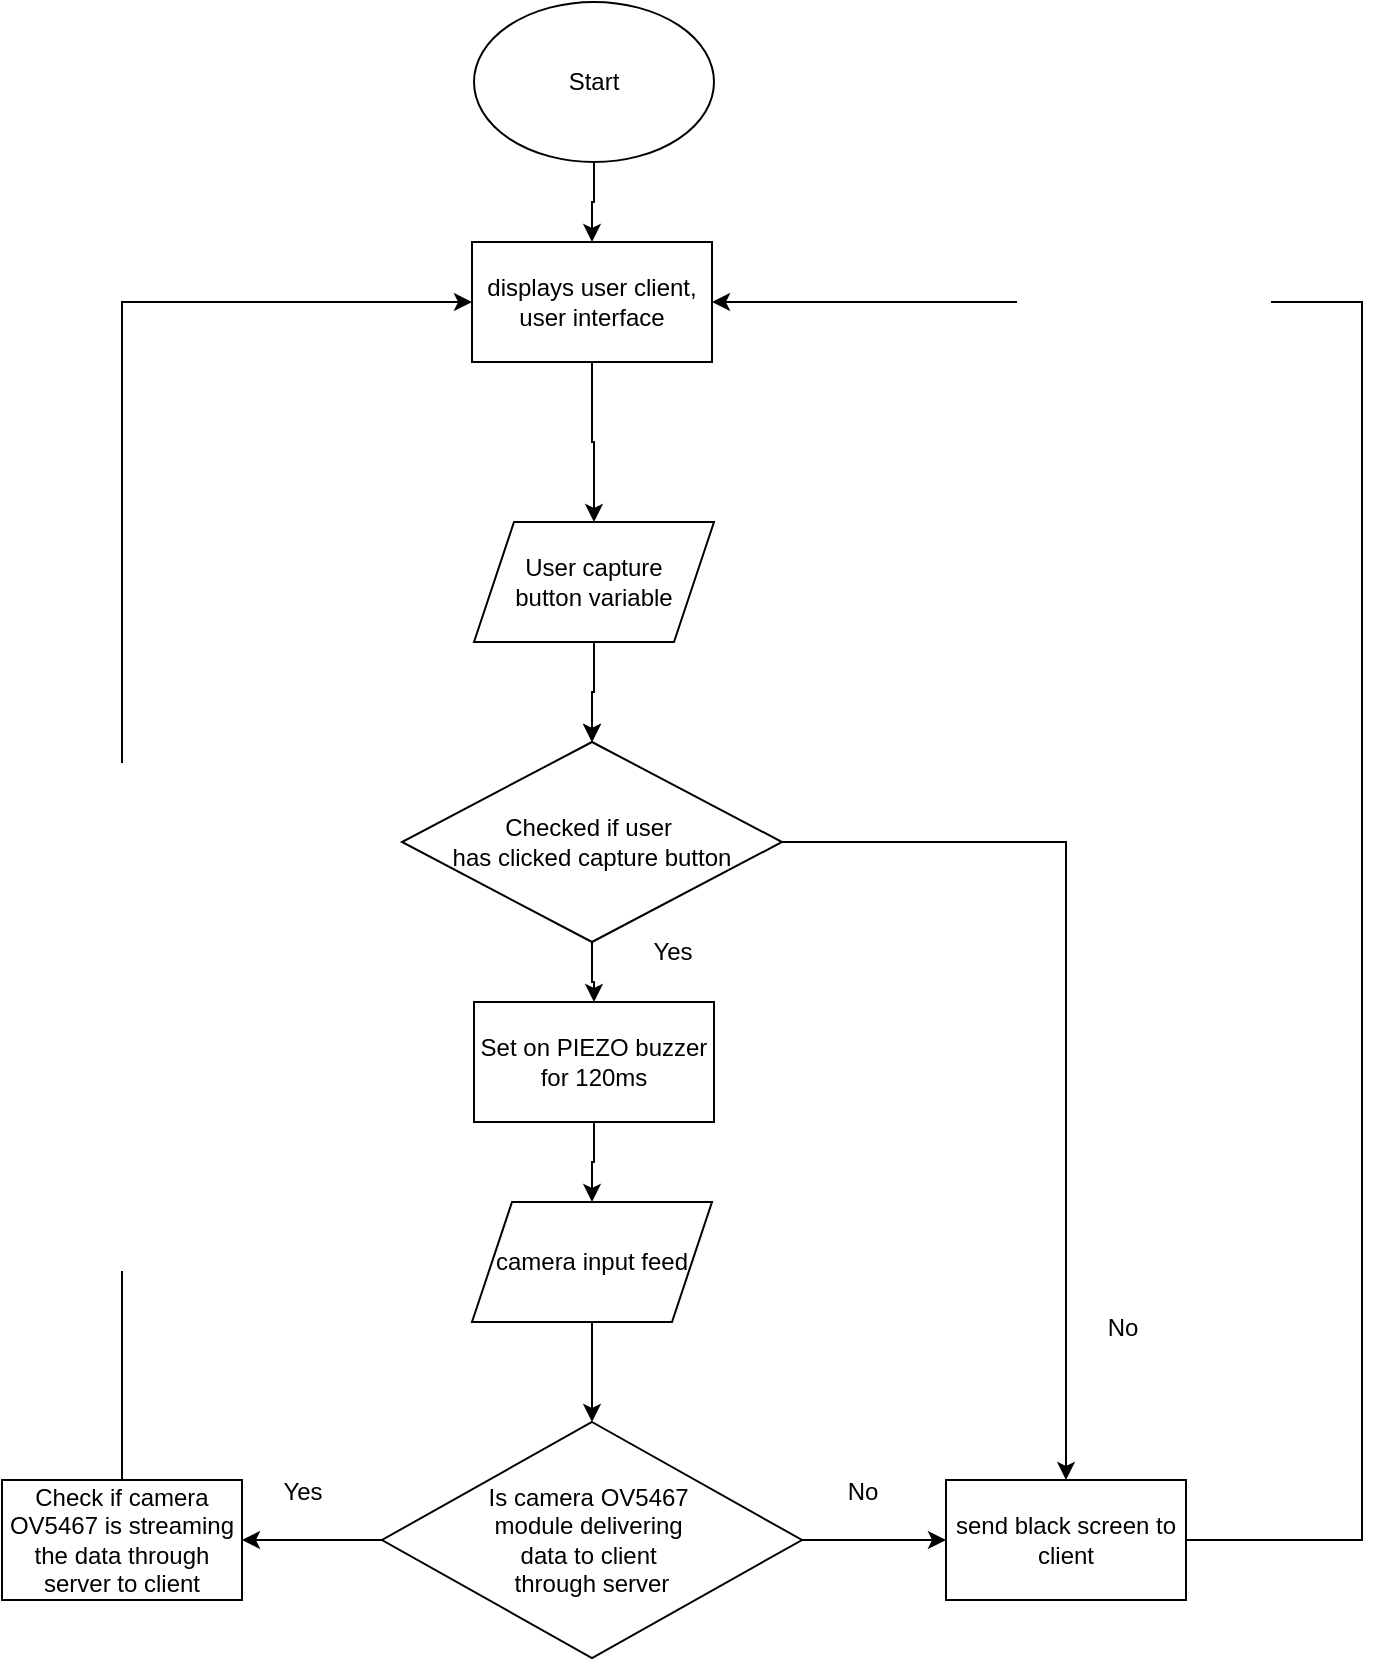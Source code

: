 <mxfile version="28.1.1">
  <diagram id="C5RBs43oDa-KdzZeNtuy" name="Page-1">
    <mxGraphModel dx="1301" dy="1897" grid="1" gridSize="10" guides="1" tooltips="1" connect="1" arrows="1" fold="1" page="1" pageScale="1" pageWidth="827" pageHeight="1169" math="0" shadow="0">
      <root>
        <mxCell id="WIyWlLk6GJQsqaUBKTNV-0" />
        <mxCell id="WIyWlLk6GJQsqaUBKTNV-1" parent="WIyWlLk6GJQsqaUBKTNV-0" />
        <mxCell id="h22V9gT1QqcYALshdc7c-2" style="edgeStyle=orthogonalEdgeStyle;rounded=0;orthogonalLoop=1;jettySize=auto;html=1;exitX=0.5;exitY=1;exitDx=0;exitDy=0;entryX=0.5;entryY=0;entryDx=0;entryDy=0;" parent="WIyWlLk6GJQsqaUBKTNV-1" source="h22V9gT1QqcYALshdc7c-19" target="h22V9gT1QqcYALshdc7c-23" edge="1">
          <mxGeometry relative="1" as="geometry">
            <mxPoint x="336" y="80" as="targetPoint" />
            <mxPoint x="330" y="30" as="sourcePoint" />
          </mxGeometry>
        </mxCell>
        <mxCell id="h22V9gT1QqcYALshdc7c-44" style="edgeStyle=orthogonalEdgeStyle;rounded=0;orthogonalLoop=1;jettySize=auto;html=1;entryX=0;entryY=0.5;entryDx=0;entryDy=0;" parent="WIyWlLk6GJQsqaUBKTNV-1" source="h22V9gT1QqcYALshdc7c-3" target="h22V9gT1QqcYALshdc7c-23" edge="1">
          <mxGeometry relative="1" as="geometry">
            <Array as="points">
              <mxPoint x="100" y="-310" />
            </Array>
          </mxGeometry>
        </mxCell>
        <mxCell id="h22V9gT1QqcYALshdc7c-3" value="Check if camera OV5467&amp;nbsp;is streaming the data through server to client" style="rounded=0;whiteSpace=wrap;html=1;" parent="WIyWlLk6GJQsqaUBKTNV-1" vertex="1">
          <mxGeometry x="40" y="279" width="120" height="60" as="geometry" />
        </mxCell>
        <mxCell id="h22V9gT1QqcYALshdc7c-22" style="edgeStyle=orthogonalEdgeStyle;rounded=0;orthogonalLoop=1;jettySize=auto;html=1;" parent="WIyWlLk6GJQsqaUBKTNV-1" source="h22V9gT1QqcYALshdc7c-6" target="h22V9gT1QqcYALshdc7c-17" edge="1">
          <mxGeometry relative="1" as="geometry" />
        </mxCell>
        <mxCell id="h22V9gT1QqcYALshdc7c-41" style="edgeStyle=orthogonalEdgeStyle;rounded=0;orthogonalLoop=1;jettySize=auto;html=1;entryX=0.5;entryY=0;entryDx=0;entryDy=0;" parent="WIyWlLk6GJQsqaUBKTNV-1" source="h22V9gT1QqcYALshdc7c-6" target="h22V9gT1QqcYALshdc7c-39" edge="1">
          <mxGeometry relative="1" as="geometry" />
        </mxCell>
        <mxCell id="h22V9gT1QqcYALshdc7c-6" value="Checked if user&amp;nbsp;&lt;div&gt;has clicked capture button&lt;/div&gt;" style="rhombus;whiteSpace=wrap;html=1;" parent="WIyWlLk6GJQsqaUBKTNV-1" vertex="1">
          <mxGeometry x="240" y="-90" width="190" height="100" as="geometry" />
        </mxCell>
        <mxCell id="h22V9gT1QqcYALshdc7c-15" style="edgeStyle=orthogonalEdgeStyle;rounded=0;orthogonalLoop=1;jettySize=auto;html=1;" parent="WIyWlLk6GJQsqaUBKTNV-1" source="h22V9gT1QqcYALshdc7c-8" target="h22V9gT1QqcYALshdc7c-17" edge="1">
          <mxGeometry relative="1" as="geometry">
            <mxPoint x="570" y="290" as="targetPoint" />
          </mxGeometry>
        </mxCell>
        <mxCell id="h22V9gT1QqcYALshdc7c-45" style="edgeStyle=orthogonalEdgeStyle;rounded=0;orthogonalLoop=1;jettySize=auto;html=1;entryX=1;entryY=0.5;entryDx=0;entryDy=0;" parent="WIyWlLk6GJQsqaUBKTNV-1" source="h22V9gT1QqcYALshdc7c-8" target="h22V9gT1QqcYALshdc7c-3" edge="1">
          <mxGeometry relative="1" as="geometry" />
        </mxCell>
        <mxCell id="h22V9gT1QqcYALshdc7c-8" value="&lt;div&gt;Is camera OV5467&amp;nbsp;&lt;/div&gt;&lt;div&gt;module delivering&amp;nbsp;&lt;/div&gt;&lt;div&gt;data to client&amp;nbsp;&lt;/div&gt;&lt;div&gt;through server&lt;/div&gt;" style="rhombus;whiteSpace=wrap;html=1;" parent="WIyWlLk6GJQsqaUBKTNV-1" vertex="1">
          <mxGeometry x="230" y="250" width="210" height="118" as="geometry" />
        </mxCell>
        <mxCell id="h22V9gT1QqcYALshdc7c-14" value="Yes" style="text;html=1;align=center;verticalAlign=middle;resizable=0;points=[];autosize=1;strokeColor=none;fillColor=none;" parent="WIyWlLk6GJQsqaUBKTNV-1" vertex="1">
          <mxGeometry x="355" width="40" height="30" as="geometry" />
        </mxCell>
        <mxCell id="h22V9gT1QqcYALshdc7c-16" value="No" style="text;html=1;align=center;verticalAlign=middle;resizable=0;points=[];autosize=1;strokeColor=none;fillColor=none;" parent="WIyWlLk6GJQsqaUBKTNV-1" vertex="1">
          <mxGeometry x="580" y="188" width="40" height="30" as="geometry" />
        </mxCell>
        <mxCell id="h22V9gT1QqcYALshdc7c-37" style="edgeStyle=orthogonalEdgeStyle;rounded=0;orthogonalLoop=1;jettySize=auto;html=1;entryX=1;entryY=0.5;entryDx=0;entryDy=0;" parent="WIyWlLk6GJQsqaUBKTNV-1" source="h22V9gT1QqcYALshdc7c-17" target="h22V9gT1QqcYALshdc7c-23" edge="1">
          <mxGeometry relative="1" as="geometry">
            <Array as="points">
              <mxPoint x="720" y="309" />
              <mxPoint x="720" y="-310" />
            </Array>
          </mxGeometry>
        </mxCell>
        <mxCell id="h22V9gT1QqcYALshdc7c-17" value="send black screen to client" style="rounded=0;whiteSpace=wrap;html=1;" parent="WIyWlLk6GJQsqaUBKTNV-1" vertex="1">
          <mxGeometry x="512" y="279" width="120" height="60" as="geometry" />
        </mxCell>
        <mxCell id="h22V9gT1QqcYALshdc7c-19" value="Start" style="ellipse;whiteSpace=wrap;html=1;" parent="WIyWlLk6GJQsqaUBKTNV-1" vertex="1">
          <mxGeometry x="276" y="-460" width="120" height="80" as="geometry" />
        </mxCell>
        <mxCell id="h22V9gT1QqcYALshdc7c-24" style="edgeStyle=orthogonalEdgeStyle;rounded=0;orthogonalLoop=1;jettySize=auto;html=1;" parent="WIyWlLk6GJQsqaUBKTNV-1" source="h22V9gT1QqcYALshdc7c-33" target="h22V9gT1QqcYALshdc7c-6" edge="1">
          <mxGeometry relative="1" as="geometry" />
        </mxCell>
        <mxCell id="h22V9gT1QqcYALshdc7c-23" value="displays user client,&lt;div&gt;user interface&lt;/div&gt;" style="rounded=0;whiteSpace=wrap;html=1;" parent="WIyWlLk6GJQsqaUBKTNV-1" vertex="1">
          <mxGeometry x="275" y="-340" width="120" height="60" as="geometry" />
        </mxCell>
        <mxCell id="h22V9gT1QqcYALshdc7c-32" style="edgeStyle=orthogonalEdgeStyle;rounded=0;orthogonalLoop=1;jettySize=auto;html=1;entryX=0.5;entryY=0;entryDx=0;entryDy=0;" parent="WIyWlLk6GJQsqaUBKTNV-1" source="h22V9gT1QqcYALshdc7c-28" target="h22V9gT1QqcYALshdc7c-8" edge="1">
          <mxGeometry relative="1" as="geometry" />
        </mxCell>
        <mxCell id="h22V9gT1QqcYALshdc7c-28" value="camera input feed" style="shape=parallelogram;perimeter=parallelogramPerimeter;whiteSpace=wrap;html=1;fixedSize=1;" parent="WIyWlLk6GJQsqaUBKTNV-1" vertex="1">
          <mxGeometry x="275" y="140" width="120" height="60" as="geometry" />
        </mxCell>
        <mxCell id="h22V9gT1QqcYALshdc7c-34" style="edgeStyle=orthogonalEdgeStyle;rounded=0;orthogonalLoop=1;jettySize=auto;html=1;entryX=0.5;entryY=0;entryDx=0;entryDy=0;" parent="WIyWlLk6GJQsqaUBKTNV-1" source="h22V9gT1QqcYALshdc7c-33" target="h22V9gT1QqcYALshdc7c-6" edge="1">
          <mxGeometry relative="1" as="geometry" />
        </mxCell>
        <mxCell id="h22V9gT1QqcYALshdc7c-35" value="" style="edgeStyle=orthogonalEdgeStyle;rounded=0;orthogonalLoop=1;jettySize=auto;html=1;" parent="WIyWlLk6GJQsqaUBKTNV-1" source="h22V9gT1QqcYALshdc7c-23" target="h22V9gT1QqcYALshdc7c-33" edge="1">
          <mxGeometry relative="1" as="geometry">
            <mxPoint x="335" y="-280" as="sourcePoint" />
            <mxPoint x="336" y="-10" as="targetPoint" />
          </mxGeometry>
        </mxCell>
        <mxCell id="h22V9gT1QqcYALshdc7c-33" value="User capture &lt;br&gt;button variable" style="shape=parallelogram;perimeter=parallelogramPerimeter;whiteSpace=wrap;html=1;fixedSize=1;" parent="WIyWlLk6GJQsqaUBKTNV-1" vertex="1">
          <mxGeometry x="276" y="-200" width="120" height="60" as="geometry" />
        </mxCell>
        <mxCell id="h22V9gT1QqcYALshdc7c-42" style="edgeStyle=orthogonalEdgeStyle;rounded=0;orthogonalLoop=1;jettySize=auto;html=1;" parent="WIyWlLk6GJQsqaUBKTNV-1" source="h22V9gT1QqcYALshdc7c-39" target="h22V9gT1QqcYALshdc7c-28" edge="1">
          <mxGeometry relative="1" as="geometry" />
        </mxCell>
        <mxCell id="h22V9gT1QqcYALshdc7c-39" value="Set on PIEZO buzzer for 120ms" style="rounded=0;whiteSpace=wrap;html=1;" parent="WIyWlLk6GJQsqaUBKTNV-1" vertex="1">
          <mxGeometry x="276" y="40" width="120" height="60" as="geometry" />
        </mxCell>
        <mxCell id="h22V9gT1QqcYALshdc7c-46" value="Yes" style="text;html=1;align=center;verticalAlign=middle;resizable=0;points=[];autosize=1;strokeColor=none;fillColor=none;" parent="WIyWlLk6GJQsqaUBKTNV-1" vertex="1">
          <mxGeometry x="170" y="270" width="40" height="30" as="geometry" />
        </mxCell>
        <mxCell id="h22V9gT1QqcYALshdc7c-47" value="No" style="text;html=1;align=center;verticalAlign=middle;resizable=0;points=[];autosize=1;strokeColor=none;fillColor=none;" parent="WIyWlLk6GJQsqaUBKTNV-1" vertex="1">
          <mxGeometry x="450" y="270" width="40" height="30" as="geometry" />
        </mxCell>
      </root>
    </mxGraphModel>
  </diagram>
</mxfile>
